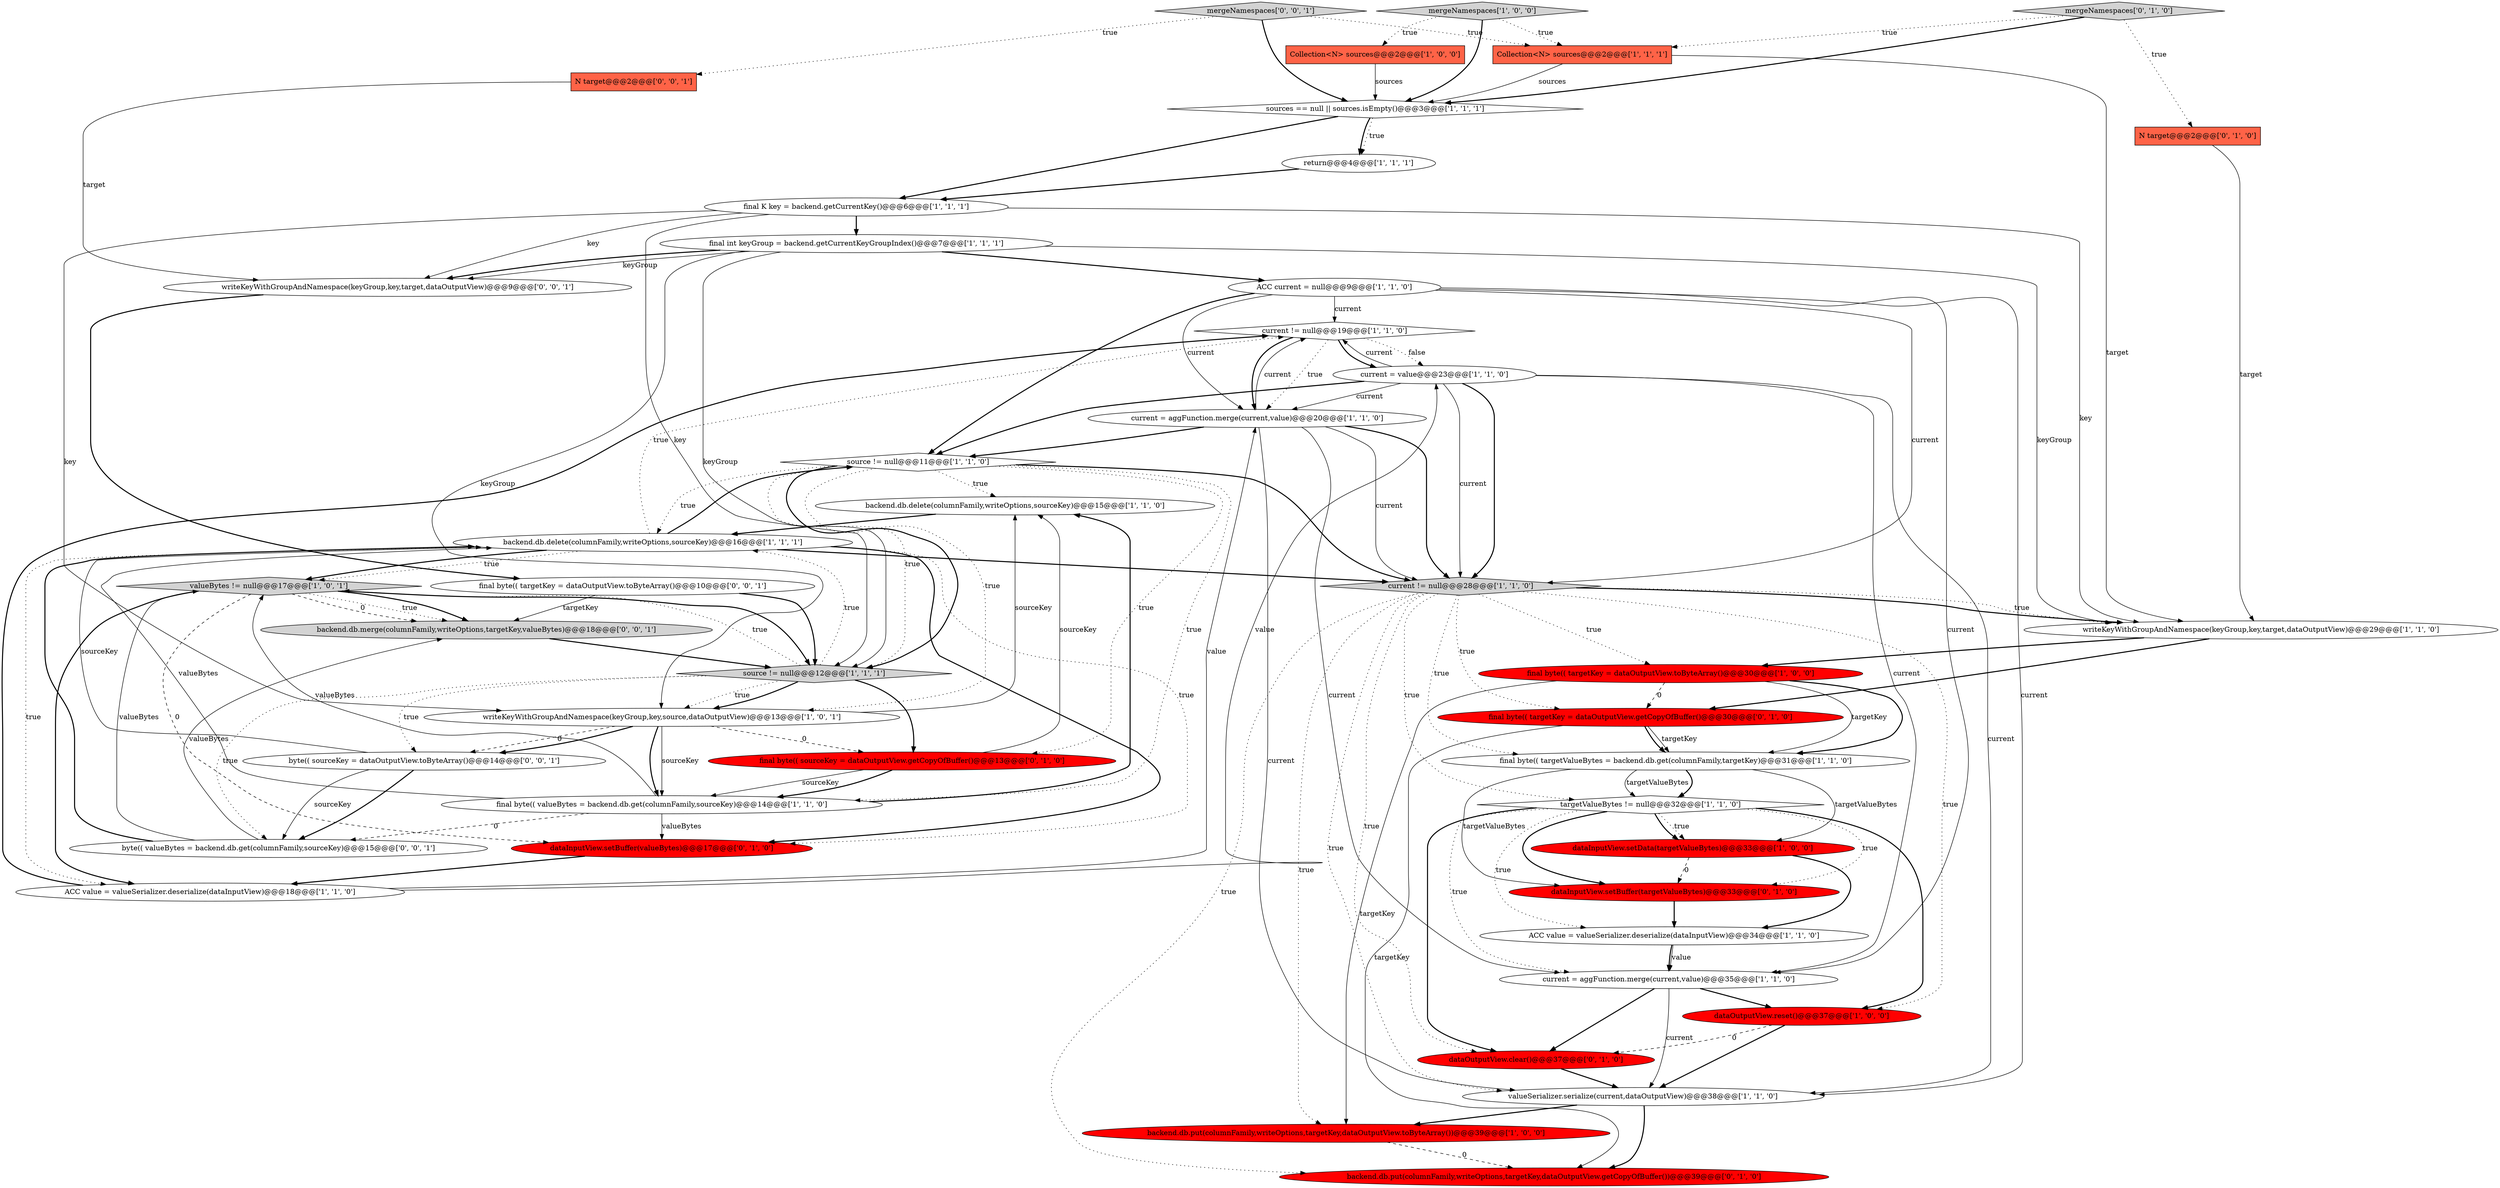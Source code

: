 digraph {
8 [style = filled, label = "current != null@@@19@@@['1', '1', '0']", fillcolor = white, shape = diamond image = "AAA0AAABBB1BBB"];
20 [style = filled, label = "final byte(( targetKey = dataOutputView.toByteArray()@@@30@@@['1', '0', '0']", fillcolor = red, shape = ellipse image = "AAA1AAABBB1BBB"];
26 [style = filled, label = "valueSerializer.serialize(current,dataOutputView)@@@38@@@['1', '1', '0']", fillcolor = white, shape = ellipse image = "AAA0AAABBB1BBB"];
37 [style = filled, label = "final byte(( targetKey = dataOutputView.getCopyOfBuffer()@@@30@@@['0', '1', '0']", fillcolor = red, shape = ellipse image = "AAA1AAABBB2BBB"];
6 [style = filled, label = "current != null@@@28@@@['1', '1', '0']", fillcolor = lightgray, shape = diamond image = "AAA0AAABBB1BBB"];
7 [style = filled, label = "backend.db.delete(columnFamily,writeOptions,sourceKey)@@@15@@@['1', '1', '0']", fillcolor = white, shape = ellipse image = "AAA0AAABBB1BBB"];
42 [style = filled, label = "byte(( sourceKey = dataOutputView.toByteArray()@@@14@@@['0', '0', '1']", fillcolor = white, shape = ellipse image = "AAA0AAABBB3BBB"];
33 [style = filled, label = "dataOutputView.clear()@@@37@@@['0', '1', '0']", fillcolor = red, shape = ellipse image = "AAA1AAABBB2BBB"];
25 [style = filled, label = "final int keyGroup = backend.getCurrentKeyGroupIndex()@@@7@@@['1', '1', '1']", fillcolor = white, shape = ellipse image = "AAA0AAABBB1BBB"];
9 [style = filled, label = "return@@@4@@@['1', '1', '1']", fillcolor = white, shape = ellipse image = "AAA0AAABBB1BBB"];
40 [style = filled, label = "mergeNamespaces['0', '0', '1']", fillcolor = lightgray, shape = diamond image = "AAA0AAABBB3BBB"];
14 [style = filled, label = "ACC value = valueSerializer.deserialize(dataInputView)@@@18@@@['1', '1', '0']", fillcolor = white, shape = ellipse image = "AAA0AAABBB1BBB"];
13 [style = filled, label = "ACC current = null@@@9@@@['1', '1', '0']", fillcolor = white, shape = ellipse image = "AAA0AAABBB1BBB"];
34 [style = filled, label = "dataInputView.setBuffer(targetValueBytes)@@@33@@@['0', '1', '0']", fillcolor = red, shape = ellipse image = "AAA1AAABBB2BBB"];
11 [style = filled, label = "source != null@@@11@@@['1', '1', '0']", fillcolor = white, shape = diamond image = "AAA0AAABBB1BBB"];
21 [style = filled, label = "targetValueBytes != null@@@32@@@['1', '1', '0']", fillcolor = white, shape = diamond image = "AAA0AAABBB1BBB"];
23 [style = filled, label = "backend.db.delete(columnFamily,writeOptions,sourceKey)@@@16@@@['1', '1', '1']", fillcolor = white, shape = ellipse image = "AAA0AAABBB1BBB"];
10 [style = filled, label = "final byte(( valueBytes = backend.db.get(columnFamily,sourceKey)@@@14@@@['1', '1', '0']", fillcolor = white, shape = ellipse image = "AAA0AAABBB1BBB"];
43 [style = filled, label = "backend.db.merge(columnFamily,writeOptions,targetKey,valueBytes)@@@18@@@['0', '0', '1']", fillcolor = lightgray, shape = ellipse image = "AAA0AAABBB3BBB"];
1 [style = filled, label = "writeKeyWithGroupAndNamespace(keyGroup,key,target,dataOutputView)@@@29@@@['1', '1', '0']", fillcolor = white, shape = ellipse image = "AAA0AAABBB1BBB"];
18 [style = filled, label = "valueBytes != null@@@17@@@['1', '0', '1']", fillcolor = lightgray, shape = diamond image = "AAA0AAABBB1BBB"];
17 [style = filled, label = "final K key = backend.getCurrentKey()@@@6@@@['1', '1', '1']", fillcolor = white, shape = ellipse image = "AAA0AAABBB1BBB"];
15 [style = filled, label = "writeKeyWithGroupAndNamespace(keyGroup,key,source,dataOutputView)@@@13@@@['1', '0', '1']", fillcolor = white, shape = ellipse image = "AAA0AAABBB1BBB"];
5 [style = filled, label = "Collection<N> sources@@@2@@@['1', '0', '0']", fillcolor = tomato, shape = box image = "AAA0AAABBB1BBB"];
27 [style = filled, label = "sources == null || sources.isEmpty()@@@3@@@['1', '1', '1']", fillcolor = white, shape = diamond image = "AAA0AAABBB1BBB"];
16 [style = filled, label = "backend.db.put(columnFamily,writeOptions,targetKey,dataOutputView.toByteArray())@@@39@@@['1', '0', '0']", fillcolor = red, shape = ellipse image = "AAA1AAABBB1BBB"];
28 [style = filled, label = "current = value@@@23@@@['1', '1', '0']", fillcolor = white, shape = ellipse image = "AAA0AAABBB1BBB"];
22 [style = filled, label = "Collection<N> sources@@@2@@@['1', '1', '1']", fillcolor = tomato, shape = box image = "AAA0AAABBB1BBB"];
31 [style = filled, label = "N target@@@2@@@['0', '1', '0']", fillcolor = tomato, shape = box image = "AAA0AAABBB2BBB"];
4 [style = filled, label = "current = aggFunction.merge(current,value)@@@35@@@['1', '1', '0']", fillcolor = white, shape = ellipse image = "AAA0AAABBB1BBB"];
19 [style = filled, label = "current = aggFunction.merge(current,value)@@@20@@@['1', '1', '0']", fillcolor = white, shape = ellipse image = "AAA0AAABBB1BBB"];
0 [style = filled, label = "final byte(( targetValueBytes = backend.db.get(columnFamily,targetKey)@@@31@@@['1', '1', '0']", fillcolor = white, shape = ellipse image = "AAA0AAABBB1BBB"];
30 [style = filled, label = "mergeNamespaces['0', '1', '0']", fillcolor = lightgray, shape = diamond image = "AAA0AAABBB2BBB"];
29 [style = filled, label = "dataInputView.setData(targetValueBytes)@@@33@@@['1', '0', '0']", fillcolor = red, shape = ellipse image = "AAA1AAABBB1BBB"];
38 [style = filled, label = "N target@@@2@@@['0', '0', '1']", fillcolor = tomato, shape = box image = "AAA0AAABBB3BBB"];
39 [style = filled, label = "writeKeyWithGroupAndNamespace(keyGroup,key,target,dataOutputView)@@@9@@@['0', '0', '1']", fillcolor = white, shape = ellipse image = "AAA0AAABBB3BBB"];
2 [style = filled, label = "ACC value = valueSerializer.deserialize(dataInputView)@@@34@@@['1', '1', '0']", fillcolor = white, shape = ellipse image = "AAA0AAABBB1BBB"];
35 [style = filled, label = "backend.db.put(columnFamily,writeOptions,targetKey,dataOutputView.getCopyOfBuffer())@@@39@@@['0', '1', '0']", fillcolor = red, shape = ellipse image = "AAA1AAABBB2BBB"];
41 [style = filled, label = "final byte(( targetKey = dataOutputView.toByteArray()@@@10@@@['0', '0', '1']", fillcolor = white, shape = ellipse image = "AAA0AAABBB3BBB"];
24 [style = filled, label = "source != null@@@12@@@['1', '1', '1']", fillcolor = lightgray, shape = diamond image = "AAA0AAABBB1BBB"];
3 [style = filled, label = "mergeNamespaces['1', '0', '0']", fillcolor = lightgray, shape = diamond image = "AAA0AAABBB1BBB"];
12 [style = filled, label = "dataOutputView.reset()@@@37@@@['1', '0', '0']", fillcolor = red, shape = ellipse image = "AAA1AAABBB1BBB"];
32 [style = filled, label = "dataInputView.setBuffer(valueBytes)@@@17@@@['0', '1', '0']", fillcolor = red, shape = ellipse image = "AAA1AAABBB2BBB"];
44 [style = filled, label = "byte(( valueBytes = backend.db.get(columnFamily,sourceKey)@@@15@@@['0', '0', '1']", fillcolor = white, shape = ellipse image = "AAA0AAABBB3BBB"];
36 [style = filled, label = "final byte(( sourceKey = dataOutputView.getCopyOfBuffer()@@@13@@@['0', '1', '0']", fillcolor = red, shape = ellipse image = "AAA1AAABBB2BBB"];
28->6 [style = solid, label="current"];
18->43 [style = dashed, label="0"];
17->25 [style = bold, label=""];
37->0 [style = bold, label=""];
15->10 [style = bold, label=""];
28->6 [style = bold, label=""];
28->19 [style = solid, label="current"];
16->35 [style = dashed, label="0"];
27->9 [style = bold, label=""];
8->28 [style = dotted, label="false"];
20->0 [style = bold, label=""];
6->1 [style = dotted, label="true"];
28->26 [style = solid, label="current"];
1->20 [style = bold, label=""];
19->11 [style = bold, label=""];
20->37 [style = dashed, label="0"];
42->23 [style = solid, label="sourceKey"];
42->44 [style = solid, label="sourceKey"];
10->23 [style = solid, label="valueBytes"];
3->27 [style = bold, label=""];
44->23 [style = bold, label=""];
6->26 [style = dotted, label="true"];
22->1 [style = solid, label="target"];
29->2 [style = bold, label=""];
42->44 [style = bold, label=""];
23->18 [style = dotted, label="true"];
34->2 [style = bold, label=""];
10->32 [style = solid, label="valueBytes"];
27->9 [style = dotted, label="true"];
24->42 [style = dotted, label="true"];
43->24 [style = bold, label=""];
26->35 [style = bold, label=""];
27->17 [style = bold, label=""];
0->34 [style = solid, label="targetValueBytes"];
19->26 [style = solid, label="current"];
6->0 [style = dotted, label="true"];
17->24 [style = solid, label="key"];
11->15 [style = dotted, label="true"];
11->36 [style = dotted, label="true"];
28->8 [style = solid, label="current"];
19->8 [style = solid, label="current"];
18->32 [style = dashed, label="0"];
11->7 [style = dotted, label="true"];
8->28 [style = bold, label=""];
11->10 [style = dotted, label="true"];
21->29 [style = dotted, label="true"];
30->27 [style = bold, label=""];
6->37 [style = dotted, label="true"];
15->10 [style = solid, label="sourceKey"];
9->17 [style = bold, label=""];
10->18 [style = solid, label="valueBytes"];
0->21 [style = bold, label=""];
31->1 [style = solid, label="target"];
19->6 [style = bold, label=""];
25->1 [style = solid, label="keyGroup"];
2->4 [style = bold, label=""];
13->11 [style = bold, label=""];
10->7 [style = bold, label=""];
15->36 [style = dashed, label="0"];
13->6 [style = solid, label="current"];
44->43 [style = solid, label="valueBytes"];
6->20 [style = dotted, label="true"];
41->43 [style = solid, label="targetKey"];
40->22 [style = dotted, label="true"];
26->16 [style = bold, label=""];
23->14 [style = dotted, label="true"];
36->10 [style = solid, label="sourceKey"];
3->5 [style = dotted, label="true"];
21->29 [style = bold, label=""];
7->23 [style = bold, label=""];
39->41 [style = bold, label=""];
14->8 [style = bold, label=""];
6->12 [style = dotted, label="true"];
6->33 [style = dotted, label="true"];
38->39 [style = solid, label="target"];
11->24 [style = dotted, label="true"];
24->18 [style = dotted, label="true"];
8->19 [style = dotted, label="true"];
18->43 [style = dotted, label="true"];
18->24 [style = bold, label=""];
12->33 [style = dashed, label="0"];
29->34 [style = dashed, label="0"];
25->39 [style = bold, label=""];
20->16 [style = solid, label="targetKey"];
13->8 [style = solid, label="current"];
21->34 [style = bold, label=""];
24->44 [style = dotted, label="true"];
23->32 [style = bold, label=""];
21->2 [style = dotted, label="true"];
40->38 [style = dotted, label="true"];
36->7 [style = solid, label="sourceKey"];
32->14 [style = bold, label=""];
4->33 [style = bold, label=""];
11->24 [style = bold, label=""];
25->24 [style = solid, label="keyGroup"];
13->26 [style = solid, label="current"];
22->27 [style = solid, label="sources"];
2->4 [style = solid, label="value"];
19->4 [style = solid, label="current"];
33->26 [style = bold, label=""];
21->12 [style = bold, label=""];
23->32 [style = dotted, label="true"];
6->1 [style = bold, label=""];
24->23 [style = dotted, label="true"];
40->27 [style = bold, label=""];
23->6 [style = bold, label=""];
0->21 [style = solid, label="targetValueBytes"];
20->0 [style = solid, label="targetKey"];
4->12 [style = bold, label=""];
6->21 [style = dotted, label="true"];
23->11 [style = bold, label=""];
23->18 [style = bold, label=""];
5->27 [style = solid, label="sources"];
30->31 [style = dotted, label="true"];
1->37 [style = bold, label=""];
13->19 [style = solid, label="current"];
17->39 [style = solid, label="key"];
24->15 [style = bold, label=""];
36->10 [style = bold, label=""];
17->15 [style = solid, label="key"];
19->6 [style = solid, label="current"];
0->29 [style = solid, label="targetValueBytes"];
17->1 [style = solid, label="key"];
15->7 [style = solid, label="sourceKey"];
41->24 [style = bold, label=""];
23->8 [style = dotted, label="true"];
25->13 [style = bold, label=""];
8->19 [style = bold, label=""];
21->33 [style = bold, label=""];
11->6 [style = bold, label=""];
14->19 [style = solid, label="value"];
11->23 [style = dotted, label="true"];
28->11 [style = bold, label=""];
10->44 [style = dashed, label="0"];
21->34 [style = dotted, label="true"];
12->26 [style = bold, label=""];
4->26 [style = solid, label="current"];
21->4 [style = dotted, label="true"];
25->15 [style = solid, label="keyGroup"];
28->4 [style = solid, label="current"];
15->42 [style = dashed, label="0"];
37->35 [style = solid, label="targetKey"];
24->36 [style = bold, label=""];
25->39 [style = solid, label="keyGroup"];
18->43 [style = bold, label=""];
15->42 [style = bold, label=""];
44->18 [style = solid, label="valueBytes"];
24->15 [style = dotted, label="true"];
3->22 [style = dotted, label="true"];
6->35 [style = dotted, label="true"];
13->4 [style = solid, label="current"];
30->22 [style = dotted, label="true"];
18->14 [style = bold, label=""];
37->0 [style = solid, label="targetKey"];
6->16 [style = dotted, label="true"];
14->28 [style = solid, label="value"];
}
